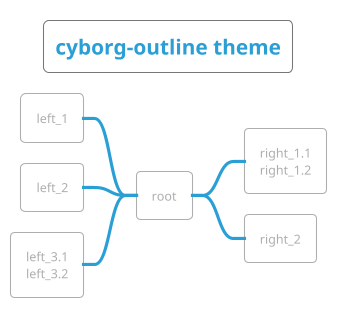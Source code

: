 ' Do not edit
' Theme Gallery
' autogenerated by script
'
@startmindmap
!theme cyborg-outline
title cyborg-outline theme
+ root
**:right_1.1
right_1.2;
++ right_2

left side

-- left_1
-- left_2
**:left_3.1
left_3.2;
@endmindmap
